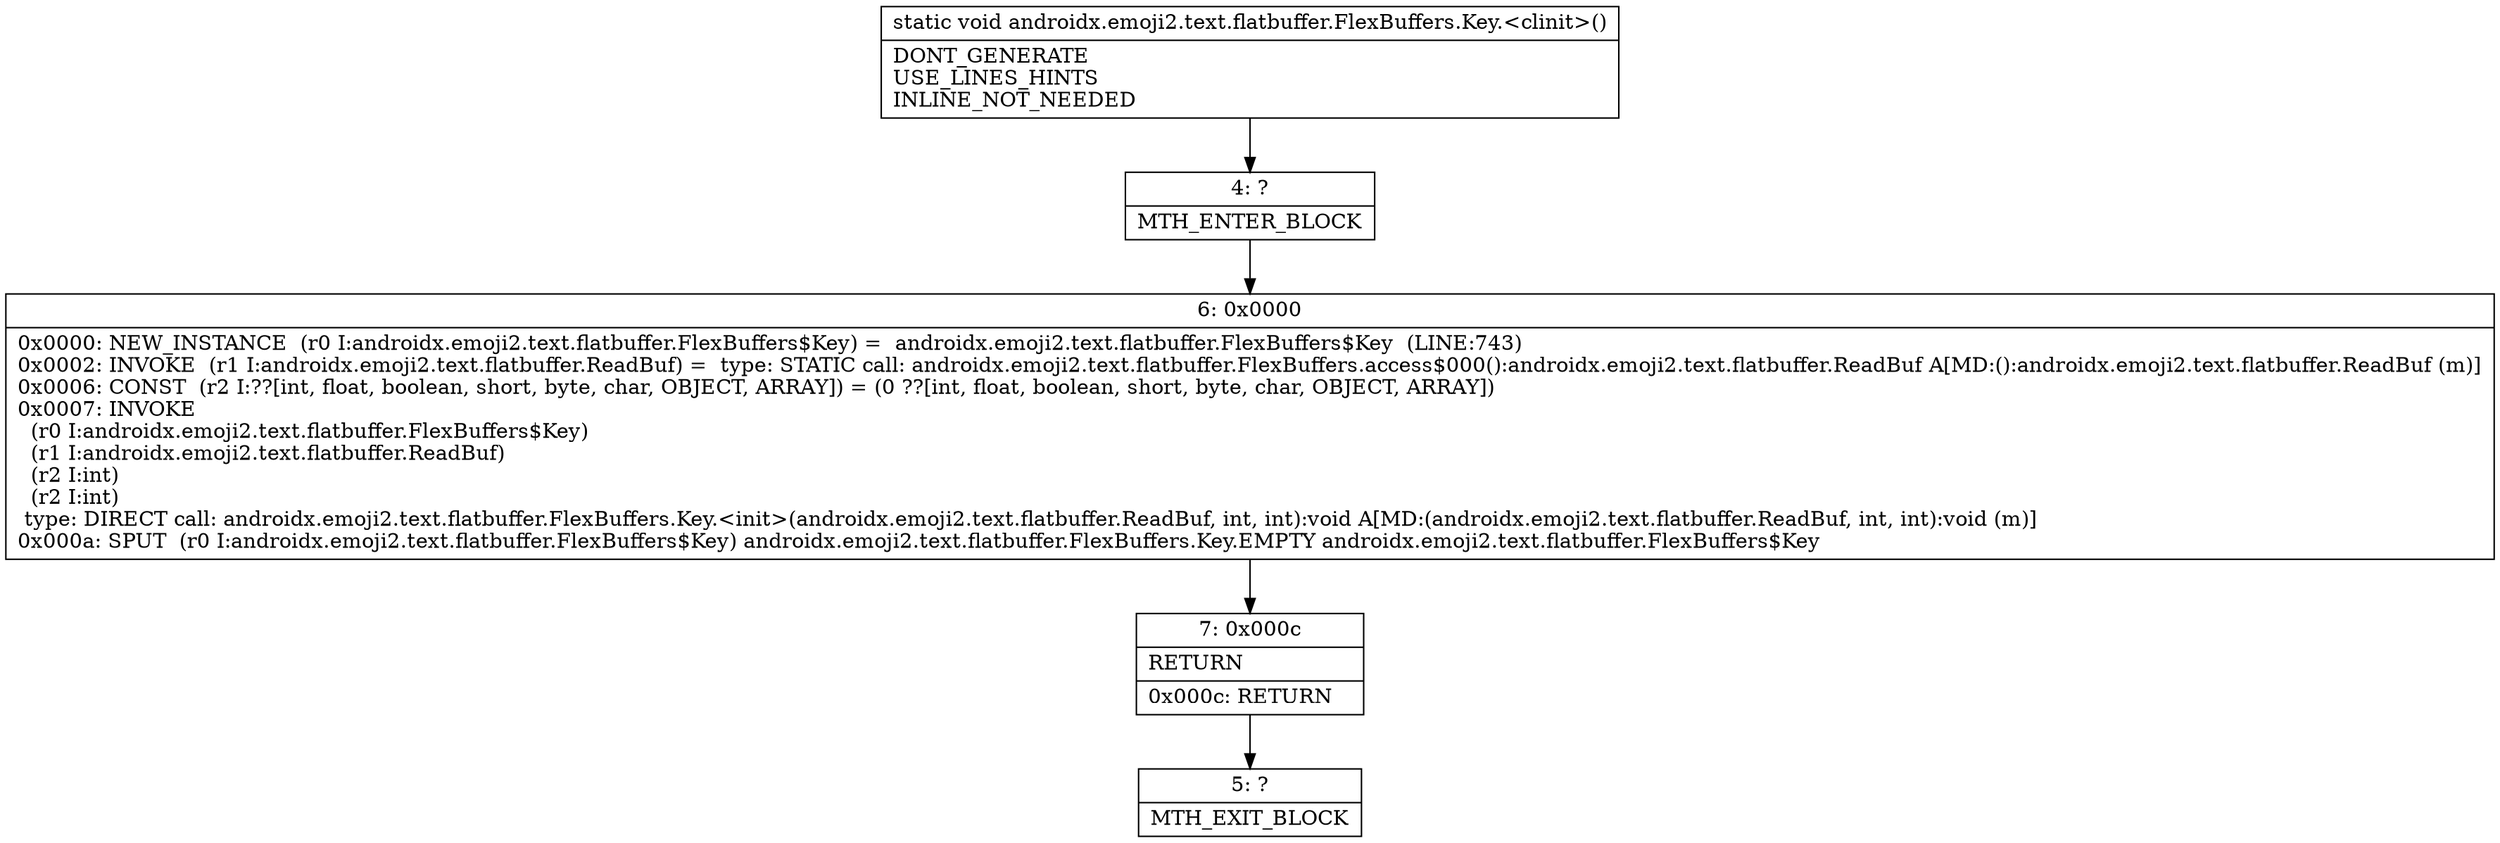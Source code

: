 digraph "CFG forandroidx.emoji2.text.flatbuffer.FlexBuffers.Key.\<clinit\>()V" {
Node_4 [shape=record,label="{4\:\ ?|MTH_ENTER_BLOCK\l}"];
Node_6 [shape=record,label="{6\:\ 0x0000|0x0000: NEW_INSTANCE  (r0 I:androidx.emoji2.text.flatbuffer.FlexBuffers$Key) =  androidx.emoji2.text.flatbuffer.FlexBuffers$Key  (LINE:743)\l0x0002: INVOKE  (r1 I:androidx.emoji2.text.flatbuffer.ReadBuf) =  type: STATIC call: androidx.emoji2.text.flatbuffer.FlexBuffers.access$000():androidx.emoji2.text.flatbuffer.ReadBuf A[MD:():androidx.emoji2.text.flatbuffer.ReadBuf (m)]\l0x0006: CONST  (r2 I:??[int, float, boolean, short, byte, char, OBJECT, ARRAY]) = (0 ??[int, float, boolean, short, byte, char, OBJECT, ARRAY]) \l0x0007: INVOKE  \l  (r0 I:androidx.emoji2.text.flatbuffer.FlexBuffers$Key)\l  (r1 I:androidx.emoji2.text.flatbuffer.ReadBuf)\l  (r2 I:int)\l  (r2 I:int)\l type: DIRECT call: androidx.emoji2.text.flatbuffer.FlexBuffers.Key.\<init\>(androidx.emoji2.text.flatbuffer.ReadBuf, int, int):void A[MD:(androidx.emoji2.text.flatbuffer.ReadBuf, int, int):void (m)]\l0x000a: SPUT  (r0 I:androidx.emoji2.text.flatbuffer.FlexBuffers$Key) androidx.emoji2.text.flatbuffer.FlexBuffers.Key.EMPTY androidx.emoji2.text.flatbuffer.FlexBuffers$Key \l}"];
Node_7 [shape=record,label="{7\:\ 0x000c|RETURN\l|0x000c: RETURN   \l}"];
Node_5 [shape=record,label="{5\:\ ?|MTH_EXIT_BLOCK\l}"];
MethodNode[shape=record,label="{static void androidx.emoji2.text.flatbuffer.FlexBuffers.Key.\<clinit\>()  | DONT_GENERATE\lUSE_LINES_HINTS\lINLINE_NOT_NEEDED\l}"];
MethodNode -> Node_4;Node_4 -> Node_6;
Node_6 -> Node_7;
Node_7 -> Node_5;
}

